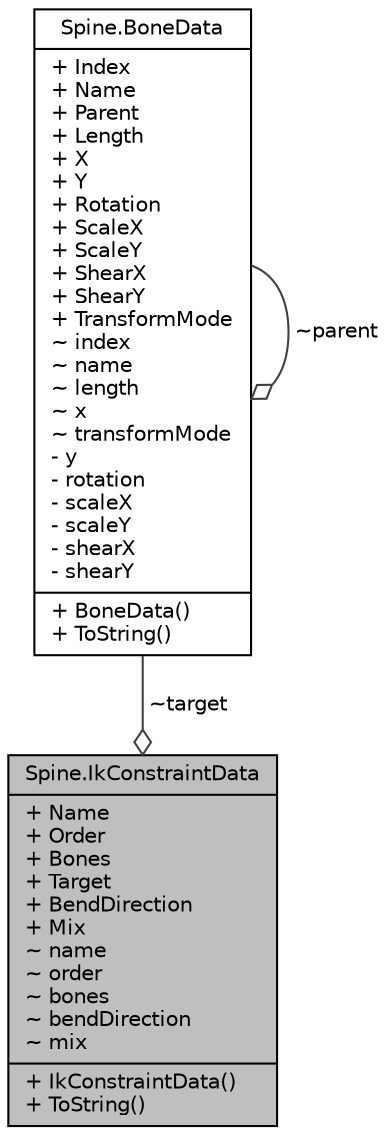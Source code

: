digraph "Spine.IkConstraintData"
{
 // LATEX_PDF_SIZE
  edge [fontname="Helvetica",fontsize="10",labelfontname="Helvetica",labelfontsize="10"];
  node [fontname="Helvetica",fontsize="10",shape=record];
  Node1 [label="{Spine.IkConstraintData\n|+ Name\l+ Order\l+ Bones\l+ Target\l+ BendDirection\l+ Mix\l~ name\l~ order\l~ bones\l~ bendDirection\l~ mix\l|+ IkConstraintData()\l+ ToString()\l}",height=0.2,width=0.4,color="black", fillcolor="grey75", style="filled", fontcolor="black",tooltip="Stores the setup pose for an IkConstraint."];
  Node2 -> Node1 [color="grey25",fontsize="10",style="solid",label=" ~target" ,arrowhead="odiamond",fontname="Helvetica"];
  Node2 [label="{Spine.BoneData\n|+ Index\l+ Name\l+ Parent\l+ Length\l+ X\l+ Y\l+ Rotation\l+ ScaleX\l+ ScaleY\l+ ShearX\l+ ShearY\l+ TransformMode\l~ index\l~ name\l~ length\l~ x\l~ transformMode\l- y\l- rotation\l- scaleX\l- scaleY\l- shearX\l- shearY\l|+ BoneData()\l+ ToString()\l}",height=0.2,width=0.4,color="black", fillcolor="white", style="filled",URL="$class_spine_1_1_bone_data.html",tooltip=" "];
  Node2 -> Node2 [color="grey25",fontsize="10",style="solid",label=" ~parent" ,arrowhead="odiamond",fontname="Helvetica"];
}
